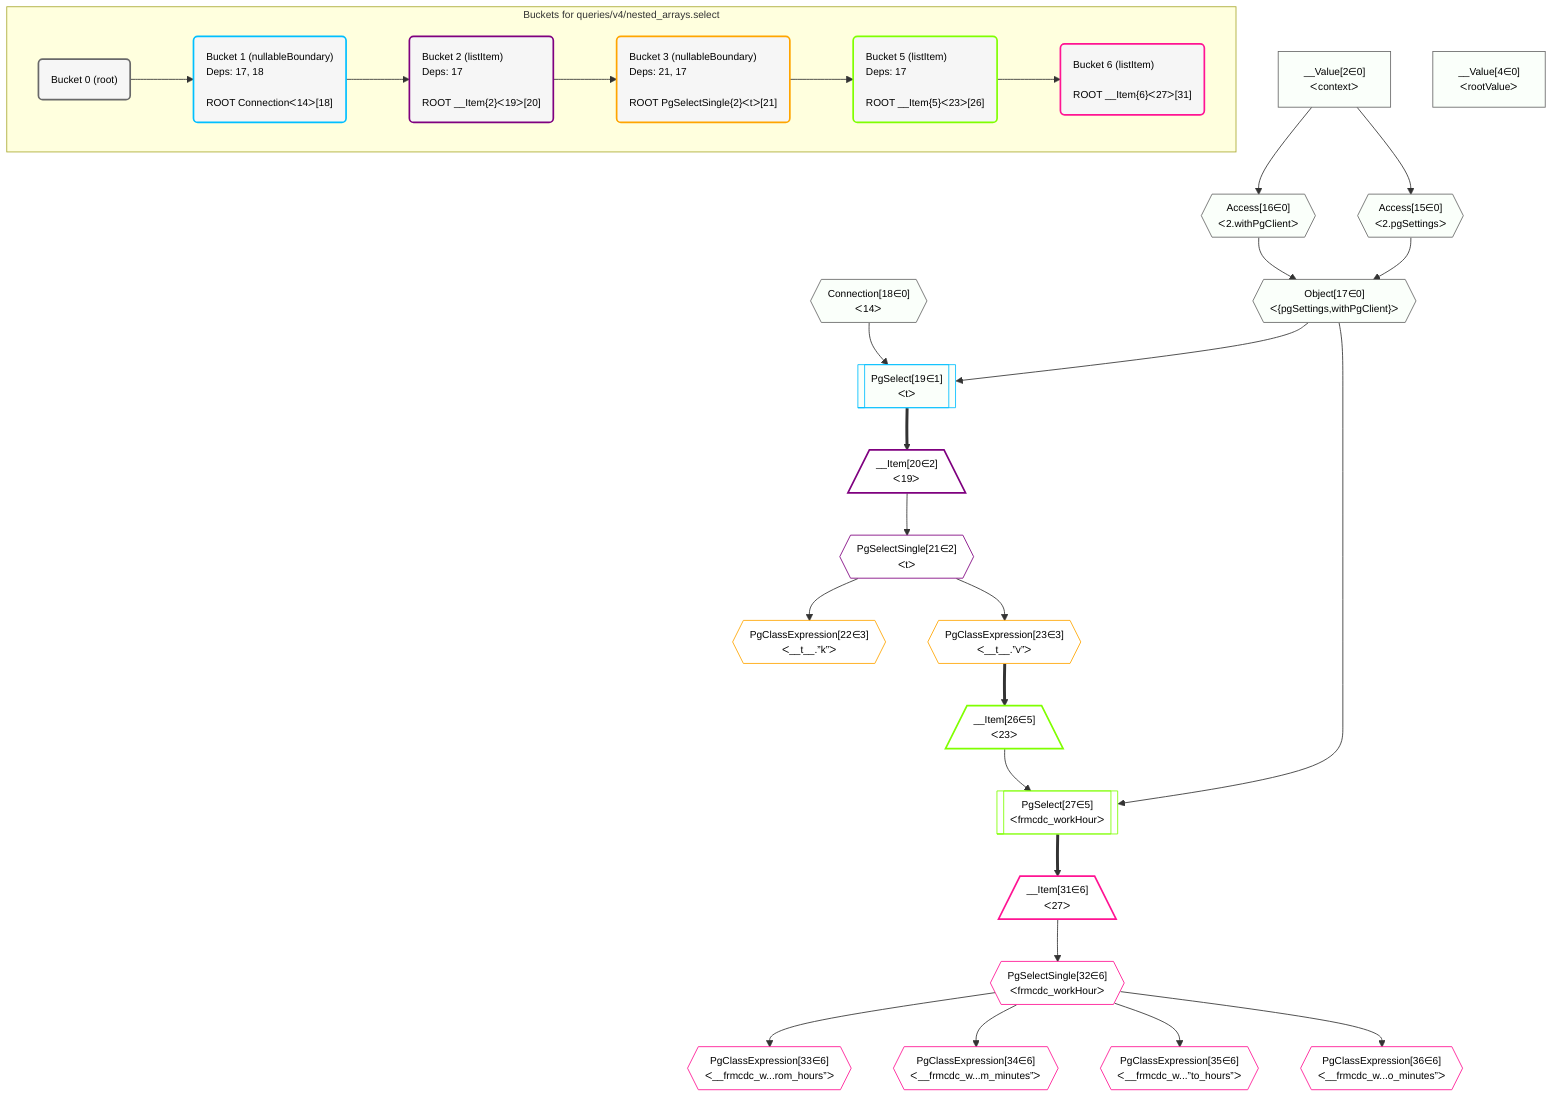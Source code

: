 %%{init: {'themeVariables': { 'fontSize': '12px'}}}%%
graph TD
    classDef path fill:#eee,stroke:#000,color:#000
    classDef plan fill:#fff,stroke-width:1px,color:#000
    classDef itemplan fill:#fff,stroke-width:2px,color:#000
    classDef unbatchedplan fill:#dff,stroke-width:1px,color:#000
    classDef sideeffectplan fill:#fcc,stroke-width:2px,color:#000
    classDef bucket fill:#f6f6f6,color:#000,stroke-width:2px,text-align:left


    %% plan dependencies
    Object17{{"Object[17∈0]<br />ᐸ{pgSettings,withPgClient}ᐳ"}}:::plan
    Access15{{"Access[15∈0]<br />ᐸ2.pgSettingsᐳ"}}:::plan
    Access16{{"Access[16∈0]<br />ᐸ2.withPgClientᐳ"}}:::plan
    Access15 & Access16 --> Object17
    __Value2["__Value[2∈0]<br />ᐸcontextᐳ"]:::plan
    __Value2 --> Access15
    __Value2 --> Access16
    __Value4["__Value[4∈0]<br />ᐸrootValueᐳ"]:::plan
    Connection18{{"Connection[18∈0]<br />ᐸ14ᐳ"}}:::plan
    PgSelect19[["PgSelect[19∈1]<br />ᐸtᐳ"]]:::plan
    Object17 & Connection18 --> PgSelect19
    __Item20[/"__Item[20∈2]<br />ᐸ19ᐳ"\]:::itemplan
    PgSelect19 ==> __Item20
    PgSelectSingle21{{"PgSelectSingle[21∈2]<br />ᐸtᐳ"}}:::plan
    __Item20 --> PgSelectSingle21
    PgClassExpression22{{"PgClassExpression[22∈3]<br />ᐸ__t__.”k”ᐳ"}}:::plan
    PgSelectSingle21 --> PgClassExpression22
    PgClassExpression23{{"PgClassExpression[23∈3]<br />ᐸ__t__.”v”ᐳ"}}:::plan
    PgSelectSingle21 --> PgClassExpression23
    PgSelect27[["PgSelect[27∈5]<br />ᐸfrmcdc_workHourᐳ"]]:::plan
    __Item26[/"__Item[26∈5]<br />ᐸ23ᐳ"\]:::itemplan
    Object17 & __Item26 --> PgSelect27
    PgClassExpression23 ==> __Item26
    __Item31[/"__Item[31∈6]<br />ᐸ27ᐳ"\]:::itemplan
    PgSelect27 ==> __Item31
    PgSelectSingle32{{"PgSelectSingle[32∈6]<br />ᐸfrmcdc_workHourᐳ"}}:::plan
    __Item31 --> PgSelectSingle32
    PgClassExpression33{{"PgClassExpression[33∈6]<br />ᐸ__frmcdc_w...rom_hours”ᐳ"}}:::plan
    PgSelectSingle32 --> PgClassExpression33
    PgClassExpression34{{"PgClassExpression[34∈6]<br />ᐸ__frmcdc_w...m_minutes”ᐳ"}}:::plan
    PgSelectSingle32 --> PgClassExpression34
    PgClassExpression35{{"PgClassExpression[35∈6]<br />ᐸ__frmcdc_w...”to_hours”ᐳ"}}:::plan
    PgSelectSingle32 --> PgClassExpression35
    PgClassExpression36{{"PgClassExpression[36∈6]<br />ᐸ__frmcdc_w...o_minutes”ᐳ"}}:::plan
    PgSelectSingle32 --> PgClassExpression36

    %% define steps

    subgraph "Buckets for queries/v4/nested_arrays.select"
    Bucket0("Bucket 0 (root)"):::bucket
    classDef bucket0 stroke:#696969
    class Bucket0,__Value2,__Value4,Access15,Access16,Object17,Connection18 bucket0
    Bucket1("Bucket 1 (nullableBoundary)<br />Deps: 17, 18<br /><br />ROOT Connectionᐸ14ᐳ[18]"):::bucket
    classDef bucket1 stroke:#00bfff
    class Bucket1,PgSelect19 bucket1
    Bucket2("Bucket 2 (listItem)<br />Deps: 17<br /><br />ROOT __Item{2}ᐸ19ᐳ[20]"):::bucket
    classDef bucket2 stroke:#7f007f
    class Bucket2,__Item20,PgSelectSingle21 bucket2
    Bucket3("Bucket 3 (nullableBoundary)<br />Deps: 21, 17<br /><br />ROOT PgSelectSingle{2}ᐸtᐳ[21]"):::bucket
    classDef bucket3 stroke:#ffa500
    class Bucket3,PgClassExpression22,PgClassExpression23 bucket3
    Bucket5("Bucket 5 (listItem)<br />Deps: 17<br /><br />ROOT __Item{5}ᐸ23ᐳ[26]"):::bucket
    classDef bucket5 stroke:#7fff00
    class Bucket5,__Item26,PgSelect27 bucket5
    Bucket6("Bucket 6 (listItem)<br /><br />ROOT __Item{6}ᐸ27ᐳ[31]"):::bucket
    classDef bucket6 stroke:#ff1493
    class Bucket6,__Item31,PgSelectSingle32,PgClassExpression33,PgClassExpression34,PgClassExpression35,PgClassExpression36 bucket6
    Bucket0 --> Bucket1
    Bucket1 --> Bucket2
    Bucket2 --> Bucket3
    Bucket3 --> Bucket5
    Bucket5 --> Bucket6
    classDef unary fill:#fafffa,borderWidth:8px
    class Object17,Access15,Access16,__Value2,__Value4,Connection18,PgSelect19 unary
    end